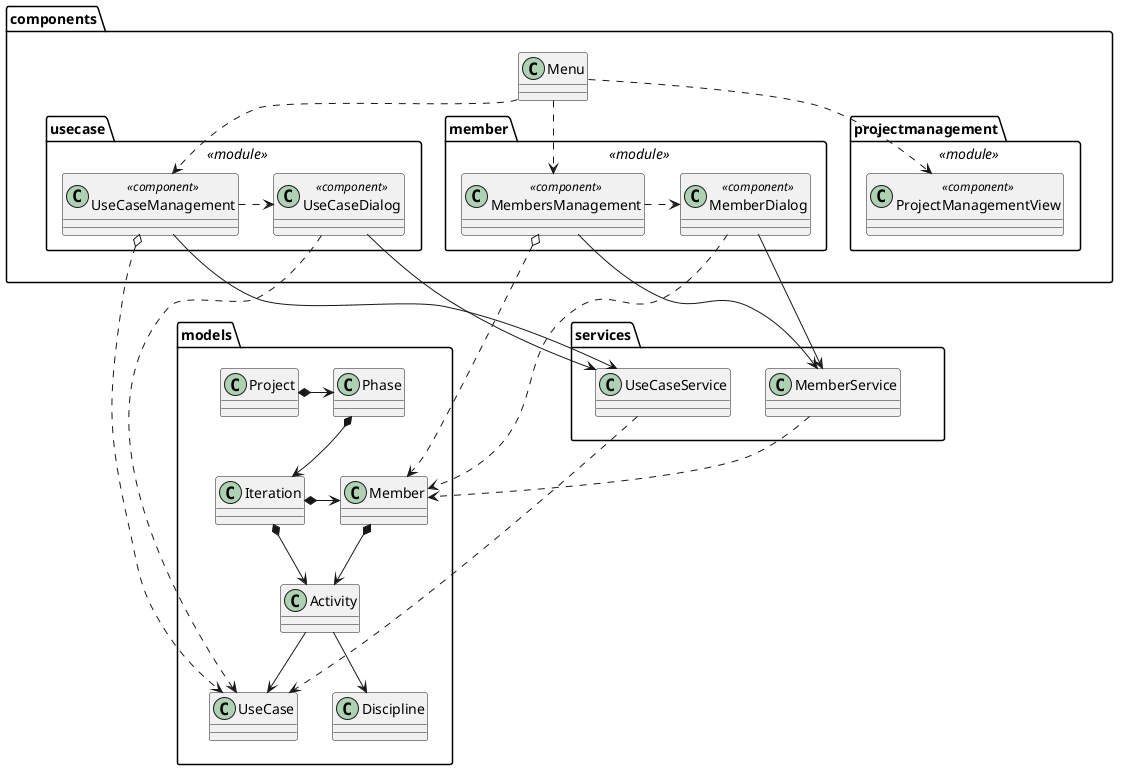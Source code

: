 @startuml

namespace components {

    class Menu

    namespace usecase <<module>> {
        class UseCaseManagement <<component>>
        class UseCaseDialog <<component>>

        UseCaseManagement .> UseCaseDialog
    }

    namespace member <<module>> {
        class MembersManagement <<component>>
        class MemberDialog <<component>>

        MembersManagement .> MemberDialog
    }

    namespace projectmanagement <<module>> {
        class ProjectManagementView <<component>>
    }

    components.Menu -down.> components.usecase.UseCaseManagement
    components.Menu -down.> components.member.MembersManagement
    components.Menu -down.> components.projectmanagement.ProjectManagementView
}

components.member.MembersManagement --> services.MemberService
components.member.MemberDialog --> services.MemberService
components.member.MembersManagement o.> models.Member
components.member.MemberDialog .> models.Member

components.usecase.UseCaseManagement --> services.UseCaseService
components.usecase.UseCaseDialog --> services.UseCaseService
components.usecase.UseCaseManagement o.> models.UseCase
components.usecase.UseCaseDialog .> models.UseCase


namespace models {
    class Member
    class UseCase
    class Iteration
    Class Activity
    class Project
    class Phase
    class Discipline

    Iteration *-> Member
    Iteration *-> Activity

    Member *--> Activity
    Activity --> Discipline
    Activity --> UseCase
    Phase *--> Iteration
    Project *-> Phase
}

namespace services {
    class MemberService
    class UseCaseService
}

services.MemberService .right..> models.Member
services.UseCaseService .right..> models.UseCase

components -down[hidden]> services
components -down[hidden]> models
services -right[hidden]> models

@enduml
